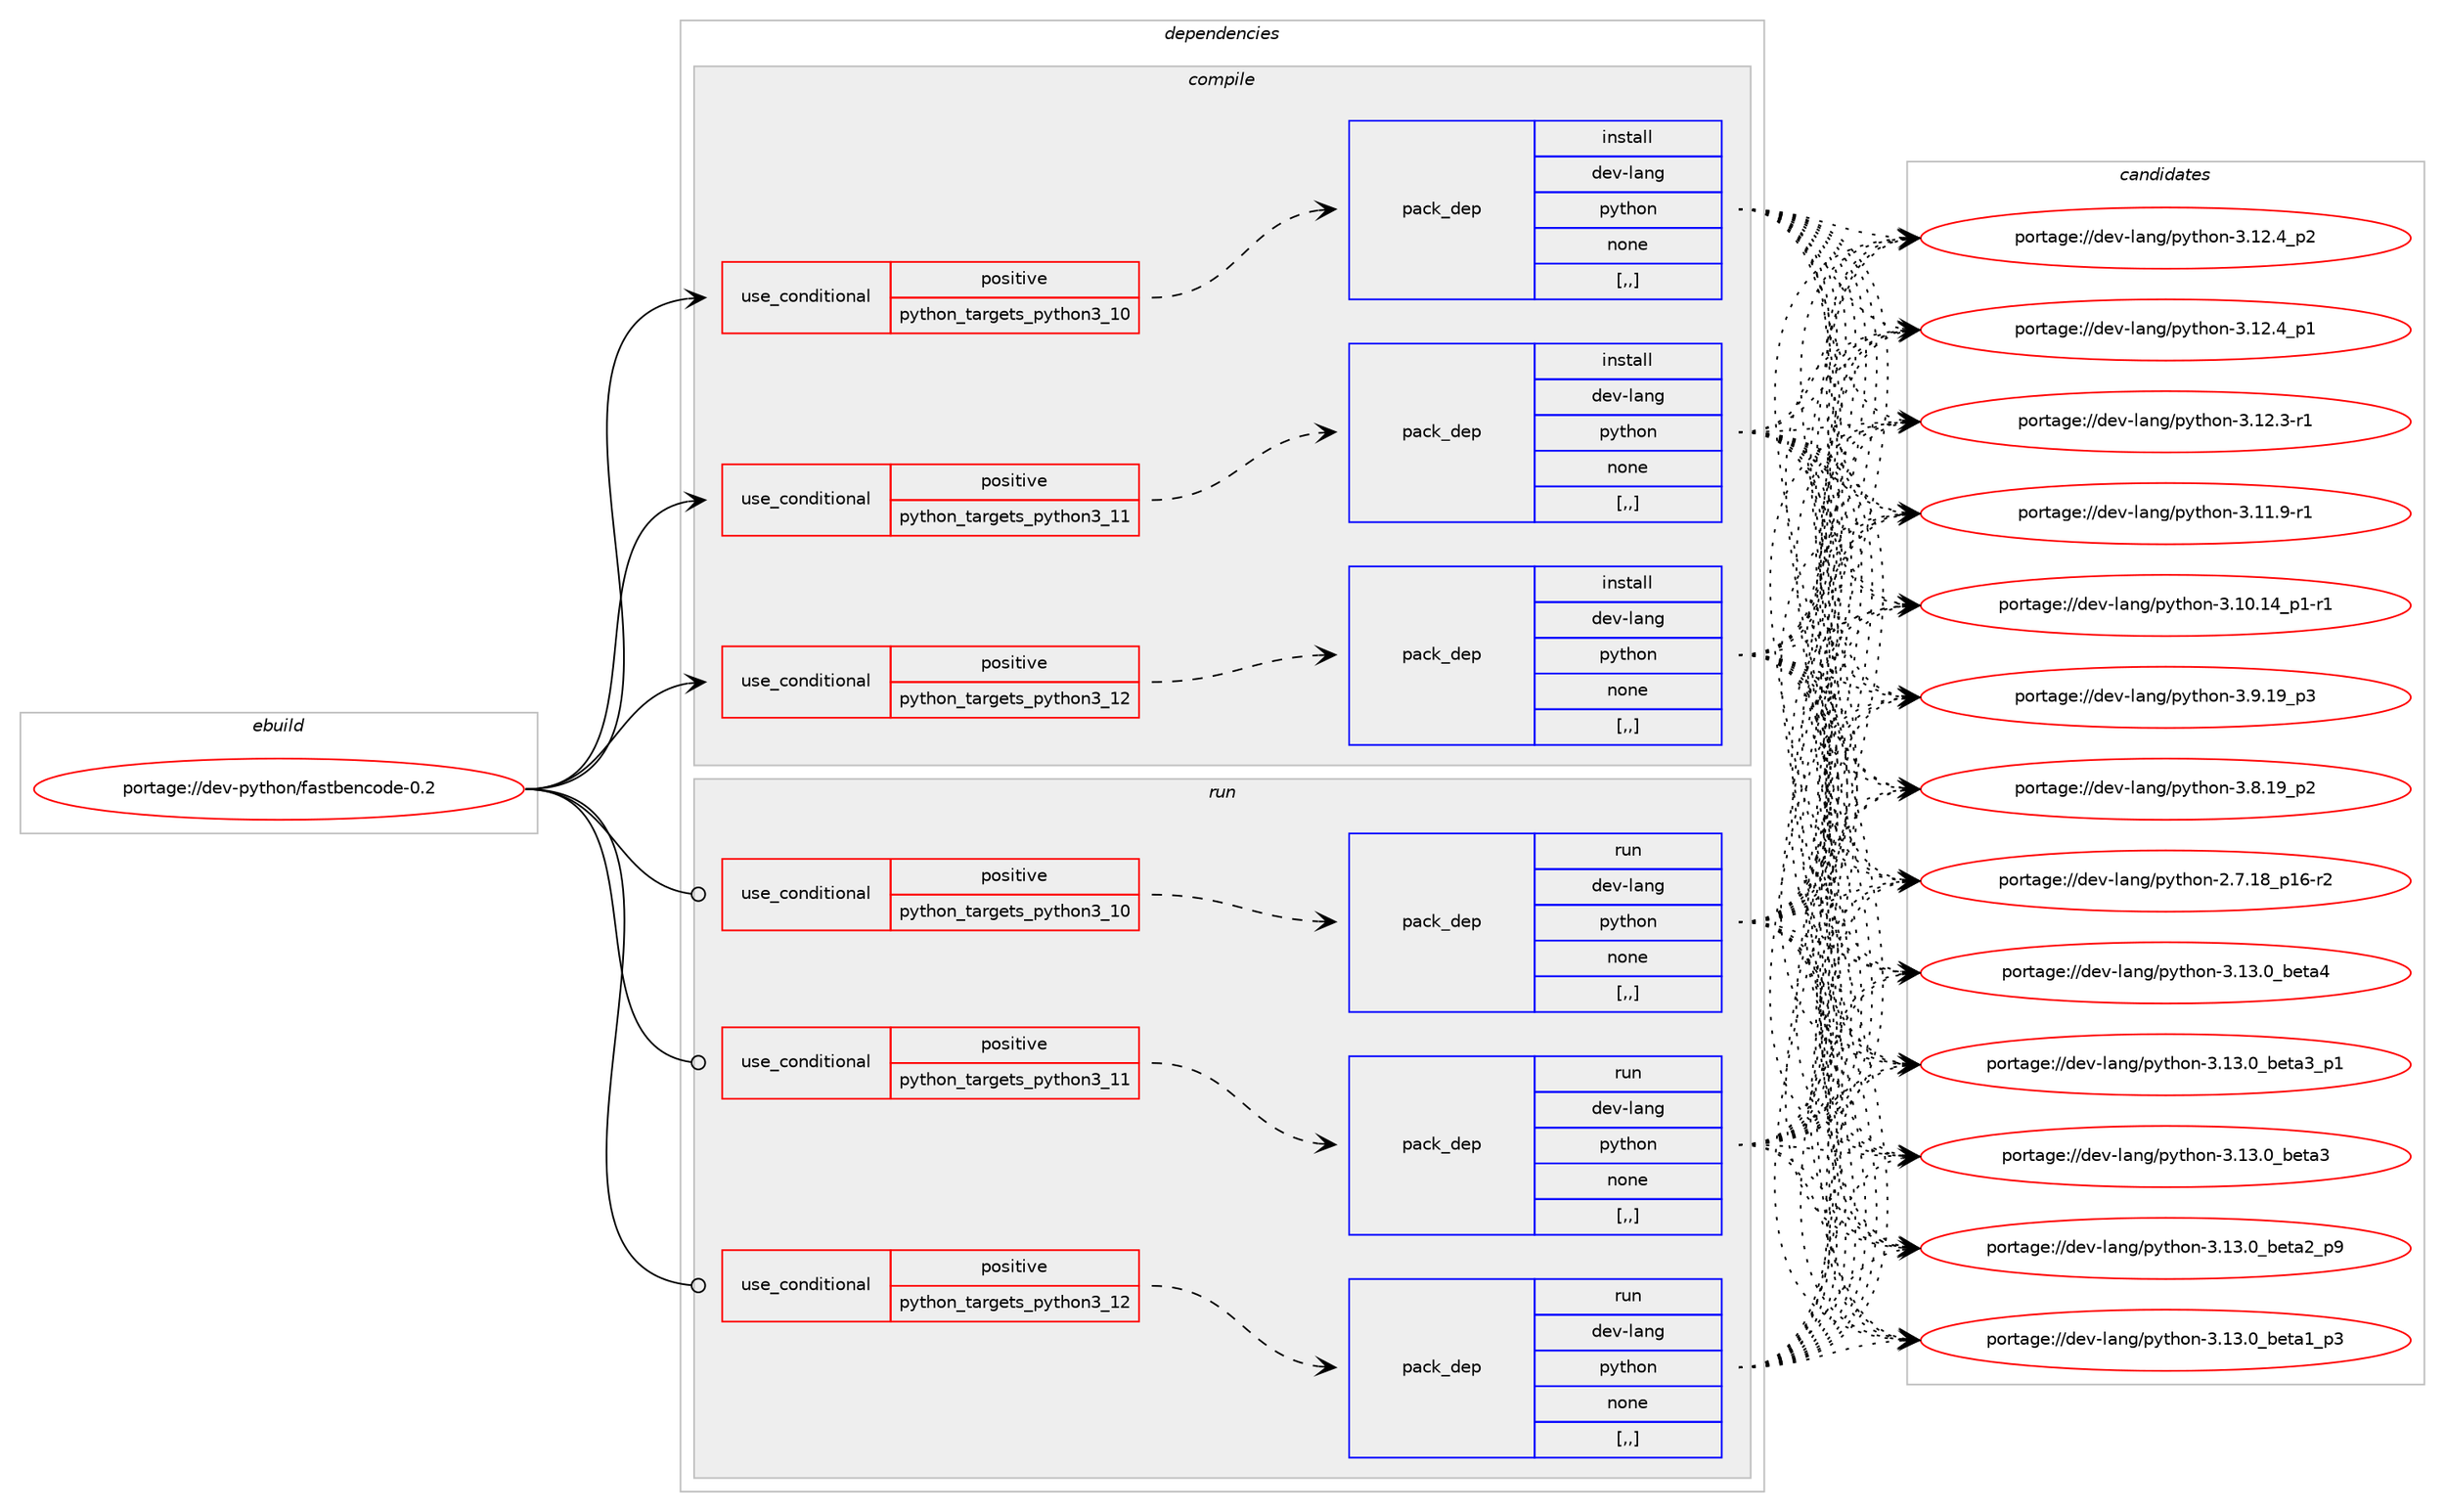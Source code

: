 digraph prolog {

# *************
# Graph options
# *************

newrank=true;
concentrate=true;
compound=true;
graph [rankdir=LR,fontname=Helvetica,fontsize=10,ranksep=1.5];#, ranksep=2.5, nodesep=0.2];
edge  [arrowhead=vee];
node  [fontname=Helvetica,fontsize=10];

# **********
# The ebuild
# **********

subgraph cluster_leftcol {
color=gray;
label=<<i>ebuild</i>>;
id [label="portage://dev-python/fastbencode-0.2", color=red, width=4, href="../dev-python/fastbencode-0.2.svg"];
}

# ****************
# The dependencies
# ****************

subgraph cluster_midcol {
color=gray;
label=<<i>dependencies</i>>;
subgraph cluster_compile {
fillcolor="#eeeeee";
style=filled;
label=<<i>compile</i>>;
subgraph cond32756 {
dependency146346 [label=<<TABLE BORDER="0" CELLBORDER="1" CELLSPACING="0" CELLPADDING="4"><TR><TD ROWSPAN="3" CELLPADDING="10">use_conditional</TD></TR><TR><TD>positive</TD></TR><TR><TD>python_targets_python3_10</TD></TR></TABLE>>, shape=none, color=red];
subgraph pack112341 {
dependency146347 [label=<<TABLE BORDER="0" CELLBORDER="1" CELLSPACING="0" CELLPADDING="4" WIDTH="220"><TR><TD ROWSPAN="6" CELLPADDING="30">pack_dep</TD></TR><TR><TD WIDTH="110">install</TD></TR><TR><TD>dev-lang</TD></TR><TR><TD>python</TD></TR><TR><TD>none</TD></TR><TR><TD>[,,]</TD></TR></TABLE>>, shape=none, color=blue];
}
dependency146346:e -> dependency146347:w [weight=20,style="dashed",arrowhead="vee"];
}
id:e -> dependency146346:w [weight=20,style="solid",arrowhead="vee"];
subgraph cond32757 {
dependency146348 [label=<<TABLE BORDER="0" CELLBORDER="1" CELLSPACING="0" CELLPADDING="4"><TR><TD ROWSPAN="3" CELLPADDING="10">use_conditional</TD></TR><TR><TD>positive</TD></TR><TR><TD>python_targets_python3_11</TD></TR></TABLE>>, shape=none, color=red];
subgraph pack112342 {
dependency146349 [label=<<TABLE BORDER="0" CELLBORDER="1" CELLSPACING="0" CELLPADDING="4" WIDTH="220"><TR><TD ROWSPAN="6" CELLPADDING="30">pack_dep</TD></TR><TR><TD WIDTH="110">install</TD></TR><TR><TD>dev-lang</TD></TR><TR><TD>python</TD></TR><TR><TD>none</TD></TR><TR><TD>[,,]</TD></TR></TABLE>>, shape=none, color=blue];
}
dependency146348:e -> dependency146349:w [weight=20,style="dashed",arrowhead="vee"];
}
id:e -> dependency146348:w [weight=20,style="solid",arrowhead="vee"];
subgraph cond32758 {
dependency146350 [label=<<TABLE BORDER="0" CELLBORDER="1" CELLSPACING="0" CELLPADDING="4"><TR><TD ROWSPAN="3" CELLPADDING="10">use_conditional</TD></TR><TR><TD>positive</TD></TR><TR><TD>python_targets_python3_12</TD></TR></TABLE>>, shape=none, color=red];
subgraph pack112343 {
dependency146351 [label=<<TABLE BORDER="0" CELLBORDER="1" CELLSPACING="0" CELLPADDING="4" WIDTH="220"><TR><TD ROWSPAN="6" CELLPADDING="30">pack_dep</TD></TR><TR><TD WIDTH="110">install</TD></TR><TR><TD>dev-lang</TD></TR><TR><TD>python</TD></TR><TR><TD>none</TD></TR><TR><TD>[,,]</TD></TR></TABLE>>, shape=none, color=blue];
}
dependency146350:e -> dependency146351:w [weight=20,style="dashed",arrowhead="vee"];
}
id:e -> dependency146350:w [weight=20,style="solid",arrowhead="vee"];
}
subgraph cluster_compileandrun {
fillcolor="#eeeeee";
style=filled;
label=<<i>compile and run</i>>;
}
subgraph cluster_run {
fillcolor="#eeeeee";
style=filled;
label=<<i>run</i>>;
subgraph cond32759 {
dependency146352 [label=<<TABLE BORDER="0" CELLBORDER="1" CELLSPACING="0" CELLPADDING="4"><TR><TD ROWSPAN="3" CELLPADDING="10">use_conditional</TD></TR><TR><TD>positive</TD></TR><TR><TD>python_targets_python3_10</TD></TR></TABLE>>, shape=none, color=red];
subgraph pack112344 {
dependency146353 [label=<<TABLE BORDER="0" CELLBORDER="1" CELLSPACING="0" CELLPADDING="4" WIDTH="220"><TR><TD ROWSPAN="6" CELLPADDING="30">pack_dep</TD></TR><TR><TD WIDTH="110">run</TD></TR><TR><TD>dev-lang</TD></TR><TR><TD>python</TD></TR><TR><TD>none</TD></TR><TR><TD>[,,]</TD></TR></TABLE>>, shape=none, color=blue];
}
dependency146352:e -> dependency146353:w [weight=20,style="dashed",arrowhead="vee"];
}
id:e -> dependency146352:w [weight=20,style="solid",arrowhead="odot"];
subgraph cond32760 {
dependency146354 [label=<<TABLE BORDER="0" CELLBORDER="1" CELLSPACING="0" CELLPADDING="4"><TR><TD ROWSPAN="3" CELLPADDING="10">use_conditional</TD></TR><TR><TD>positive</TD></TR><TR><TD>python_targets_python3_11</TD></TR></TABLE>>, shape=none, color=red];
subgraph pack112345 {
dependency146355 [label=<<TABLE BORDER="0" CELLBORDER="1" CELLSPACING="0" CELLPADDING="4" WIDTH="220"><TR><TD ROWSPAN="6" CELLPADDING="30">pack_dep</TD></TR><TR><TD WIDTH="110">run</TD></TR><TR><TD>dev-lang</TD></TR><TR><TD>python</TD></TR><TR><TD>none</TD></TR><TR><TD>[,,]</TD></TR></TABLE>>, shape=none, color=blue];
}
dependency146354:e -> dependency146355:w [weight=20,style="dashed",arrowhead="vee"];
}
id:e -> dependency146354:w [weight=20,style="solid",arrowhead="odot"];
subgraph cond32761 {
dependency146356 [label=<<TABLE BORDER="0" CELLBORDER="1" CELLSPACING="0" CELLPADDING="4"><TR><TD ROWSPAN="3" CELLPADDING="10">use_conditional</TD></TR><TR><TD>positive</TD></TR><TR><TD>python_targets_python3_12</TD></TR></TABLE>>, shape=none, color=red];
subgraph pack112346 {
dependency146357 [label=<<TABLE BORDER="0" CELLBORDER="1" CELLSPACING="0" CELLPADDING="4" WIDTH="220"><TR><TD ROWSPAN="6" CELLPADDING="30">pack_dep</TD></TR><TR><TD WIDTH="110">run</TD></TR><TR><TD>dev-lang</TD></TR><TR><TD>python</TD></TR><TR><TD>none</TD></TR><TR><TD>[,,]</TD></TR></TABLE>>, shape=none, color=blue];
}
dependency146356:e -> dependency146357:w [weight=20,style="dashed",arrowhead="vee"];
}
id:e -> dependency146356:w [weight=20,style="solid",arrowhead="odot"];
}
}

# **************
# The candidates
# **************

subgraph cluster_choices {
rank=same;
color=gray;
label=<<i>candidates</i>>;

subgraph choice112341 {
color=black;
nodesep=1;
choice1001011184510897110103471121211161041111104551464951464895981011169752 [label="portage://dev-lang/python-3.13.0_beta4", color=red, width=4,href="../dev-lang/python-3.13.0_beta4.svg"];
choice10010111845108971101034711212111610411111045514649514648959810111697519511249 [label="portage://dev-lang/python-3.13.0_beta3_p1", color=red, width=4,href="../dev-lang/python-3.13.0_beta3_p1.svg"];
choice1001011184510897110103471121211161041111104551464951464895981011169751 [label="portage://dev-lang/python-3.13.0_beta3", color=red, width=4,href="../dev-lang/python-3.13.0_beta3.svg"];
choice10010111845108971101034711212111610411111045514649514648959810111697509511257 [label="portage://dev-lang/python-3.13.0_beta2_p9", color=red, width=4,href="../dev-lang/python-3.13.0_beta2_p9.svg"];
choice10010111845108971101034711212111610411111045514649514648959810111697499511251 [label="portage://dev-lang/python-3.13.0_beta1_p3", color=red, width=4,href="../dev-lang/python-3.13.0_beta1_p3.svg"];
choice100101118451089711010347112121116104111110455146495046529511250 [label="portage://dev-lang/python-3.12.4_p2", color=red, width=4,href="../dev-lang/python-3.12.4_p2.svg"];
choice100101118451089711010347112121116104111110455146495046529511249 [label="portage://dev-lang/python-3.12.4_p1", color=red, width=4,href="../dev-lang/python-3.12.4_p1.svg"];
choice100101118451089711010347112121116104111110455146495046514511449 [label="portage://dev-lang/python-3.12.3-r1", color=red, width=4,href="../dev-lang/python-3.12.3-r1.svg"];
choice100101118451089711010347112121116104111110455146494946574511449 [label="portage://dev-lang/python-3.11.9-r1", color=red, width=4,href="../dev-lang/python-3.11.9-r1.svg"];
choice100101118451089711010347112121116104111110455146494846495295112494511449 [label="portage://dev-lang/python-3.10.14_p1-r1", color=red, width=4,href="../dev-lang/python-3.10.14_p1-r1.svg"];
choice100101118451089711010347112121116104111110455146574649579511251 [label="portage://dev-lang/python-3.9.19_p3", color=red, width=4,href="../dev-lang/python-3.9.19_p3.svg"];
choice100101118451089711010347112121116104111110455146564649579511250 [label="portage://dev-lang/python-3.8.19_p2", color=red, width=4,href="../dev-lang/python-3.8.19_p2.svg"];
choice100101118451089711010347112121116104111110455046554649569511249544511450 [label="portage://dev-lang/python-2.7.18_p16-r2", color=red, width=4,href="../dev-lang/python-2.7.18_p16-r2.svg"];
dependency146347:e -> choice1001011184510897110103471121211161041111104551464951464895981011169752:w [style=dotted,weight="100"];
dependency146347:e -> choice10010111845108971101034711212111610411111045514649514648959810111697519511249:w [style=dotted,weight="100"];
dependency146347:e -> choice1001011184510897110103471121211161041111104551464951464895981011169751:w [style=dotted,weight="100"];
dependency146347:e -> choice10010111845108971101034711212111610411111045514649514648959810111697509511257:w [style=dotted,weight="100"];
dependency146347:e -> choice10010111845108971101034711212111610411111045514649514648959810111697499511251:w [style=dotted,weight="100"];
dependency146347:e -> choice100101118451089711010347112121116104111110455146495046529511250:w [style=dotted,weight="100"];
dependency146347:e -> choice100101118451089711010347112121116104111110455146495046529511249:w [style=dotted,weight="100"];
dependency146347:e -> choice100101118451089711010347112121116104111110455146495046514511449:w [style=dotted,weight="100"];
dependency146347:e -> choice100101118451089711010347112121116104111110455146494946574511449:w [style=dotted,weight="100"];
dependency146347:e -> choice100101118451089711010347112121116104111110455146494846495295112494511449:w [style=dotted,weight="100"];
dependency146347:e -> choice100101118451089711010347112121116104111110455146574649579511251:w [style=dotted,weight="100"];
dependency146347:e -> choice100101118451089711010347112121116104111110455146564649579511250:w [style=dotted,weight="100"];
dependency146347:e -> choice100101118451089711010347112121116104111110455046554649569511249544511450:w [style=dotted,weight="100"];
}
subgraph choice112342 {
color=black;
nodesep=1;
choice1001011184510897110103471121211161041111104551464951464895981011169752 [label="portage://dev-lang/python-3.13.0_beta4", color=red, width=4,href="../dev-lang/python-3.13.0_beta4.svg"];
choice10010111845108971101034711212111610411111045514649514648959810111697519511249 [label="portage://dev-lang/python-3.13.0_beta3_p1", color=red, width=4,href="../dev-lang/python-3.13.0_beta3_p1.svg"];
choice1001011184510897110103471121211161041111104551464951464895981011169751 [label="portage://dev-lang/python-3.13.0_beta3", color=red, width=4,href="../dev-lang/python-3.13.0_beta3.svg"];
choice10010111845108971101034711212111610411111045514649514648959810111697509511257 [label="portage://dev-lang/python-3.13.0_beta2_p9", color=red, width=4,href="../dev-lang/python-3.13.0_beta2_p9.svg"];
choice10010111845108971101034711212111610411111045514649514648959810111697499511251 [label="portage://dev-lang/python-3.13.0_beta1_p3", color=red, width=4,href="../dev-lang/python-3.13.0_beta1_p3.svg"];
choice100101118451089711010347112121116104111110455146495046529511250 [label="portage://dev-lang/python-3.12.4_p2", color=red, width=4,href="../dev-lang/python-3.12.4_p2.svg"];
choice100101118451089711010347112121116104111110455146495046529511249 [label="portage://dev-lang/python-3.12.4_p1", color=red, width=4,href="../dev-lang/python-3.12.4_p1.svg"];
choice100101118451089711010347112121116104111110455146495046514511449 [label="portage://dev-lang/python-3.12.3-r1", color=red, width=4,href="../dev-lang/python-3.12.3-r1.svg"];
choice100101118451089711010347112121116104111110455146494946574511449 [label="portage://dev-lang/python-3.11.9-r1", color=red, width=4,href="../dev-lang/python-3.11.9-r1.svg"];
choice100101118451089711010347112121116104111110455146494846495295112494511449 [label="portage://dev-lang/python-3.10.14_p1-r1", color=red, width=4,href="../dev-lang/python-3.10.14_p1-r1.svg"];
choice100101118451089711010347112121116104111110455146574649579511251 [label="portage://dev-lang/python-3.9.19_p3", color=red, width=4,href="../dev-lang/python-3.9.19_p3.svg"];
choice100101118451089711010347112121116104111110455146564649579511250 [label="portage://dev-lang/python-3.8.19_p2", color=red, width=4,href="../dev-lang/python-3.8.19_p2.svg"];
choice100101118451089711010347112121116104111110455046554649569511249544511450 [label="portage://dev-lang/python-2.7.18_p16-r2", color=red, width=4,href="../dev-lang/python-2.7.18_p16-r2.svg"];
dependency146349:e -> choice1001011184510897110103471121211161041111104551464951464895981011169752:w [style=dotted,weight="100"];
dependency146349:e -> choice10010111845108971101034711212111610411111045514649514648959810111697519511249:w [style=dotted,weight="100"];
dependency146349:e -> choice1001011184510897110103471121211161041111104551464951464895981011169751:w [style=dotted,weight="100"];
dependency146349:e -> choice10010111845108971101034711212111610411111045514649514648959810111697509511257:w [style=dotted,weight="100"];
dependency146349:e -> choice10010111845108971101034711212111610411111045514649514648959810111697499511251:w [style=dotted,weight="100"];
dependency146349:e -> choice100101118451089711010347112121116104111110455146495046529511250:w [style=dotted,weight="100"];
dependency146349:e -> choice100101118451089711010347112121116104111110455146495046529511249:w [style=dotted,weight="100"];
dependency146349:e -> choice100101118451089711010347112121116104111110455146495046514511449:w [style=dotted,weight="100"];
dependency146349:e -> choice100101118451089711010347112121116104111110455146494946574511449:w [style=dotted,weight="100"];
dependency146349:e -> choice100101118451089711010347112121116104111110455146494846495295112494511449:w [style=dotted,weight="100"];
dependency146349:e -> choice100101118451089711010347112121116104111110455146574649579511251:w [style=dotted,weight="100"];
dependency146349:e -> choice100101118451089711010347112121116104111110455146564649579511250:w [style=dotted,weight="100"];
dependency146349:e -> choice100101118451089711010347112121116104111110455046554649569511249544511450:w [style=dotted,weight="100"];
}
subgraph choice112343 {
color=black;
nodesep=1;
choice1001011184510897110103471121211161041111104551464951464895981011169752 [label="portage://dev-lang/python-3.13.0_beta4", color=red, width=4,href="../dev-lang/python-3.13.0_beta4.svg"];
choice10010111845108971101034711212111610411111045514649514648959810111697519511249 [label="portage://dev-lang/python-3.13.0_beta3_p1", color=red, width=4,href="../dev-lang/python-3.13.0_beta3_p1.svg"];
choice1001011184510897110103471121211161041111104551464951464895981011169751 [label="portage://dev-lang/python-3.13.0_beta3", color=red, width=4,href="../dev-lang/python-3.13.0_beta3.svg"];
choice10010111845108971101034711212111610411111045514649514648959810111697509511257 [label="portage://dev-lang/python-3.13.0_beta2_p9", color=red, width=4,href="../dev-lang/python-3.13.0_beta2_p9.svg"];
choice10010111845108971101034711212111610411111045514649514648959810111697499511251 [label="portage://dev-lang/python-3.13.0_beta1_p3", color=red, width=4,href="../dev-lang/python-3.13.0_beta1_p3.svg"];
choice100101118451089711010347112121116104111110455146495046529511250 [label="portage://dev-lang/python-3.12.4_p2", color=red, width=4,href="../dev-lang/python-3.12.4_p2.svg"];
choice100101118451089711010347112121116104111110455146495046529511249 [label="portage://dev-lang/python-3.12.4_p1", color=red, width=4,href="../dev-lang/python-3.12.4_p1.svg"];
choice100101118451089711010347112121116104111110455146495046514511449 [label="portage://dev-lang/python-3.12.3-r1", color=red, width=4,href="../dev-lang/python-3.12.3-r1.svg"];
choice100101118451089711010347112121116104111110455146494946574511449 [label="portage://dev-lang/python-3.11.9-r1", color=red, width=4,href="../dev-lang/python-3.11.9-r1.svg"];
choice100101118451089711010347112121116104111110455146494846495295112494511449 [label="portage://dev-lang/python-3.10.14_p1-r1", color=red, width=4,href="../dev-lang/python-3.10.14_p1-r1.svg"];
choice100101118451089711010347112121116104111110455146574649579511251 [label="portage://dev-lang/python-3.9.19_p3", color=red, width=4,href="../dev-lang/python-3.9.19_p3.svg"];
choice100101118451089711010347112121116104111110455146564649579511250 [label="portage://dev-lang/python-3.8.19_p2", color=red, width=4,href="../dev-lang/python-3.8.19_p2.svg"];
choice100101118451089711010347112121116104111110455046554649569511249544511450 [label="portage://dev-lang/python-2.7.18_p16-r2", color=red, width=4,href="../dev-lang/python-2.7.18_p16-r2.svg"];
dependency146351:e -> choice1001011184510897110103471121211161041111104551464951464895981011169752:w [style=dotted,weight="100"];
dependency146351:e -> choice10010111845108971101034711212111610411111045514649514648959810111697519511249:w [style=dotted,weight="100"];
dependency146351:e -> choice1001011184510897110103471121211161041111104551464951464895981011169751:w [style=dotted,weight="100"];
dependency146351:e -> choice10010111845108971101034711212111610411111045514649514648959810111697509511257:w [style=dotted,weight="100"];
dependency146351:e -> choice10010111845108971101034711212111610411111045514649514648959810111697499511251:w [style=dotted,weight="100"];
dependency146351:e -> choice100101118451089711010347112121116104111110455146495046529511250:w [style=dotted,weight="100"];
dependency146351:e -> choice100101118451089711010347112121116104111110455146495046529511249:w [style=dotted,weight="100"];
dependency146351:e -> choice100101118451089711010347112121116104111110455146495046514511449:w [style=dotted,weight="100"];
dependency146351:e -> choice100101118451089711010347112121116104111110455146494946574511449:w [style=dotted,weight="100"];
dependency146351:e -> choice100101118451089711010347112121116104111110455146494846495295112494511449:w [style=dotted,weight="100"];
dependency146351:e -> choice100101118451089711010347112121116104111110455146574649579511251:w [style=dotted,weight="100"];
dependency146351:e -> choice100101118451089711010347112121116104111110455146564649579511250:w [style=dotted,weight="100"];
dependency146351:e -> choice100101118451089711010347112121116104111110455046554649569511249544511450:w [style=dotted,weight="100"];
}
subgraph choice112344 {
color=black;
nodesep=1;
choice1001011184510897110103471121211161041111104551464951464895981011169752 [label="portage://dev-lang/python-3.13.0_beta4", color=red, width=4,href="../dev-lang/python-3.13.0_beta4.svg"];
choice10010111845108971101034711212111610411111045514649514648959810111697519511249 [label="portage://dev-lang/python-3.13.0_beta3_p1", color=red, width=4,href="../dev-lang/python-3.13.0_beta3_p1.svg"];
choice1001011184510897110103471121211161041111104551464951464895981011169751 [label="portage://dev-lang/python-3.13.0_beta3", color=red, width=4,href="../dev-lang/python-3.13.0_beta3.svg"];
choice10010111845108971101034711212111610411111045514649514648959810111697509511257 [label="portage://dev-lang/python-3.13.0_beta2_p9", color=red, width=4,href="../dev-lang/python-3.13.0_beta2_p9.svg"];
choice10010111845108971101034711212111610411111045514649514648959810111697499511251 [label="portage://dev-lang/python-3.13.0_beta1_p3", color=red, width=4,href="../dev-lang/python-3.13.0_beta1_p3.svg"];
choice100101118451089711010347112121116104111110455146495046529511250 [label="portage://dev-lang/python-3.12.4_p2", color=red, width=4,href="../dev-lang/python-3.12.4_p2.svg"];
choice100101118451089711010347112121116104111110455146495046529511249 [label="portage://dev-lang/python-3.12.4_p1", color=red, width=4,href="../dev-lang/python-3.12.4_p1.svg"];
choice100101118451089711010347112121116104111110455146495046514511449 [label="portage://dev-lang/python-3.12.3-r1", color=red, width=4,href="../dev-lang/python-3.12.3-r1.svg"];
choice100101118451089711010347112121116104111110455146494946574511449 [label="portage://dev-lang/python-3.11.9-r1", color=red, width=4,href="../dev-lang/python-3.11.9-r1.svg"];
choice100101118451089711010347112121116104111110455146494846495295112494511449 [label="portage://dev-lang/python-3.10.14_p1-r1", color=red, width=4,href="../dev-lang/python-3.10.14_p1-r1.svg"];
choice100101118451089711010347112121116104111110455146574649579511251 [label="portage://dev-lang/python-3.9.19_p3", color=red, width=4,href="../dev-lang/python-3.9.19_p3.svg"];
choice100101118451089711010347112121116104111110455146564649579511250 [label="portage://dev-lang/python-3.8.19_p2", color=red, width=4,href="../dev-lang/python-3.8.19_p2.svg"];
choice100101118451089711010347112121116104111110455046554649569511249544511450 [label="portage://dev-lang/python-2.7.18_p16-r2", color=red, width=4,href="../dev-lang/python-2.7.18_p16-r2.svg"];
dependency146353:e -> choice1001011184510897110103471121211161041111104551464951464895981011169752:w [style=dotted,weight="100"];
dependency146353:e -> choice10010111845108971101034711212111610411111045514649514648959810111697519511249:w [style=dotted,weight="100"];
dependency146353:e -> choice1001011184510897110103471121211161041111104551464951464895981011169751:w [style=dotted,weight="100"];
dependency146353:e -> choice10010111845108971101034711212111610411111045514649514648959810111697509511257:w [style=dotted,weight="100"];
dependency146353:e -> choice10010111845108971101034711212111610411111045514649514648959810111697499511251:w [style=dotted,weight="100"];
dependency146353:e -> choice100101118451089711010347112121116104111110455146495046529511250:w [style=dotted,weight="100"];
dependency146353:e -> choice100101118451089711010347112121116104111110455146495046529511249:w [style=dotted,weight="100"];
dependency146353:e -> choice100101118451089711010347112121116104111110455146495046514511449:w [style=dotted,weight="100"];
dependency146353:e -> choice100101118451089711010347112121116104111110455146494946574511449:w [style=dotted,weight="100"];
dependency146353:e -> choice100101118451089711010347112121116104111110455146494846495295112494511449:w [style=dotted,weight="100"];
dependency146353:e -> choice100101118451089711010347112121116104111110455146574649579511251:w [style=dotted,weight="100"];
dependency146353:e -> choice100101118451089711010347112121116104111110455146564649579511250:w [style=dotted,weight="100"];
dependency146353:e -> choice100101118451089711010347112121116104111110455046554649569511249544511450:w [style=dotted,weight="100"];
}
subgraph choice112345 {
color=black;
nodesep=1;
choice1001011184510897110103471121211161041111104551464951464895981011169752 [label="portage://dev-lang/python-3.13.0_beta4", color=red, width=4,href="../dev-lang/python-3.13.0_beta4.svg"];
choice10010111845108971101034711212111610411111045514649514648959810111697519511249 [label="portage://dev-lang/python-3.13.0_beta3_p1", color=red, width=4,href="../dev-lang/python-3.13.0_beta3_p1.svg"];
choice1001011184510897110103471121211161041111104551464951464895981011169751 [label="portage://dev-lang/python-3.13.0_beta3", color=red, width=4,href="../dev-lang/python-3.13.0_beta3.svg"];
choice10010111845108971101034711212111610411111045514649514648959810111697509511257 [label="portage://dev-lang/python-3.13.0_beta2_p9", color=red, width=4,href="../dev-lang/python-3.13.0_beta2_p9.svg"];
choice10010111845108971101034711212111610411111045514649514648959810111697499511251 [label="portage://dev-lang/python-3.13.0_beta1_p3", color=red, width=4,href="../dev-lang/python-3.13.0_beta1_p3.svg"];
choice100101118451089711010347112121116104111110455146495046529511250 [label="portage://dev-lang/python-3.12.4_p2", color=red, width=4,href="../dev-lang/python-3.12.4_p2.svg"];
choice100101118451089711010347112121116104111110455146495046529511249 [label="portage://dev-lang/python-3.12.4_p1", color=red, width=4,href="../dev-lang/python-3.12.4_p1.svg"];
choice100101118451089711010347112121116104111110455146495046514511449 [label="portage://dev-lang/python-3.12.3-r1", color=red, width=4,href="../dev-lang/python-3.12.3-r1.svg"];
choice100101118451089711010347112121116104111110455146494946574511449 [label="portage://dev-lang/python-3.11.9-r1", color=red, width=4,href="../dev-lang/python-3.11.9-r1.svg"];
choice100101118451089711010347112121116104111110455146494846495295112494511449 [label="portage://dev-lang/python-3.10.14_p1-r1", color=red, width=4,href="../dev-lang/python-3.10.14_p1-r1.svg"];
choice100101118451089711010347112121116104111110455146574649579511251 [label="portage://dev-lang/python-3.9.19_p3", color=red, width=4,href="../dev-lang/python-3.9.19_p3.svg"];
choice100101118451089711010347112121116104111110455146564649579511250 [label="portage://dev-lang/python-3.8.19_p2", color=red, width=4,href="../dev-lang/python-3.8.19_p2.svg"];
choice100101118451089711010347112121116104111110455046554649569511249544511450 [label="portage://dev-lang/python-2.7.18_p16-r2", color=red, width=4,href="../dev-lang/python-2.7.18_p16-r2.svg"];
dependency146355:e -> choice1001011184510897110103471121211161041111104551464951464895981011169752:w [style=dotted,weight="100"];
dependency146355:e -> choice10010111845108971101034711212111610411111045514649514648959810111697519511249:w [style=dotted,weight="100"];
dependency146355:e -> choice1001011184510897110103471121211161041111104551464951464895981011169751:w [style=dotted,weight="100"];
dependency146355:e -> choice10010111845108971101034711212111610411111045514649514648959810111697509511257:w [style=dotted,weight="100"];
dependency146355:e -> choice10010111845108971101034711212111610411111045514649514648959810111697499511251:w [style=dotted,weight="100"];
dependency146355:e -> choice100101118451089711010347112121116104111110455146495046529511250:w [style=dotted,weight="100"];
dependency146355:e -> choice100101118451089711010347112121116104111110455146495046529511249:w [style=dotted,weight="100"];
dependency146355:e -> choice100101118451089711010347112121116104111110455146495046514511449:w [style=dotted,weight="100"];
dependency146355:e -> choice100101118451089711010347112121116104111110455146494946574511449:w [style=dotted,weight="100"];
dependency146355:e -> choice100101118451089711010347112121116104111110455146494846495295112494511449:w [style=dotted,weight="100"];
dependency146355:e -> choice100101118451089711010347112121116104111110455146574649579511251:w [style=dotted,weight="100"];
dependency146355:e -> choice100101118451089711010347112121116104111110455146564649579511250:w [style=dotted,weight="100"];
dependency146355:e -> choice100101118451089711010347112121116104111110455046554649569511249544511450:w [style=dotted,weight="100"];
}
subgraph choice112346 {
color=black;
nodesep=1;
choice1001011184510897110103471121211161041111104551464951464895981011169752 [label="portage://dev-lang/python-3.13.0_beta4", color=red, width=4,href="../dev-lang/python-3.13.0_beta4.svg"];
choice10010111845108971101034711212111610411111045514649514648959810111697519511249 [label="portage://dev-lang/python-3.13.0_beta3_p1", color=red, width=4,href="../dev-lang/python-3.13.0_beta3_p1.svg"];
choice1001011184510897110103471121211161041111104551464951464895981011169751 [label="portage://dev-lang/python-3.13.0_beta3", color=red, width=4,href="../dev-lang/python-3.13.0_beta3.svg"];
choice10010111845108971101034711212111610411111045514649514648959810111697509511257 [label="portage://dev-lang/python-3.13.0_beta2_p9", color=red, width=4,href="../dev-lang/python-3.13.0_beta2_p9.svg"];
choice10010111845108971101034711212111610411111045514649514648959810111697499511251 [label="portage://dev-lang/python-3.13.0_beta1_p3", color=red, width=4,href="../dev-lang/python-3.13.0_beta1_p3.svg"];
choice100101118451089711010347112121116104111110455146495046529511250 [label="portage://dev-lang/python-3.12.4_p2", color=red, width=4,href="../dev-lang/python-3.12.4_p2.svg"];
choice100101118451089711010347112121116104111110455146495046529511249 [label="portage://dev-lang/python-3.12.4_p1", color=red, width=4,href="../dev-lang/python-3.12.4_p1.svg"];
choice100101118451089711010347112121116104111110455146495046514511449 [label="portage://dev-lang/python-3.12.3-r1", color=red, width=4,href="../dev-lang/python-3.12.3-r1.svg"];
choice100101118451089711010347112121116104111110455146494946574511449 [label="portage://dev-lang/python-3.11.9-r1", color=red, width=4,href="../dev-lang/python-3.11.9-r1.svg"];
choice100101118451089711010347112121116104111110455146494846495295112494511449 [label="portage://dev-lang/python-3.10.14_p1-r1", color=red, width=4,href="../dev-lang/python-3.10.14_p1-r1.svg"];
choice100101118451089711010347112121116104111110455146574649579511251 [label="portage://dev-lang/python-3.9.19_p3", color=red, width=4,href="../dev-lang/python-3.9.19_p3.svg"];
choice100101118451089711010347112121116104111110455146564649579511250 [label="portage://dev-lang/python-3.8.19_p2", color=red, width=4,href="../dev-lang/python-3.8.19_p2.svg"];
choice100101118451089711010347112121116104111110455046554649569511249544511450 [label="portage://dev-lang/python-2.7.18_p16-r2", color=red, width=4,href="../dev-lang/python-2.7.18_p16-r2.svg"];
dependency146357:e -> choice1001011184510897110103471121211161041111104551464951464895981011169752:w [style=dotted,weight="100"];
dependency146357:e -> choice10010111845108971101034711212111610411111045514649514648959810111697519511249:w [style=dotted,weight="100"];
dependency146357:e -> choice1001011184510897110103471121211161041111104551464951464895981011169751:w [style=dotted,weight="100"];
dependency146357:e -> choice10010111845108971101034711212111610411111045514649514648959810111697509511257:w [style=dotted,weight="100"];
dependency146357:e -> choice10010111845108971101034711212111610411111045514649514648959810111697499511251:w [style=dotted,weight="100"];
dependency146357:e -> choice100101118451089711010347112121116104111110455146495046529511250:w [style=dotted,weight="100"];
dependency146357:e -> choice100101118451089711010347112121116104111110455146495046529511249:w [style=dotted,weight="100"];
dependency146357:e -> choice100101118451089711010347112121116104111110455146495046514511449:w [style=dotted,weight="100"];
dependency146357:e -> choice100101118451089711010347112121116104111110455146494946574511449:w [style=dotted,weight="100"];
dependency146357:e -> choice100101118451089711010347112121116104111110455146494846495295112494511449:w [style=dotted,weight="100"];
dependency146357:e -> choice100101118451089711010347112121116104111110455146574649579511251:w [style=dotted,weight="100"];
dependency146357:e -> choice100101118451089711010347112121116104111110455146564649579511250:w [style=dotted,weight="100"];
dependency146357:e -> choice100101118451089711010347112121116104111110455046554649569511249544511450:w [style=dotted,weight="100"];
}
}

}
